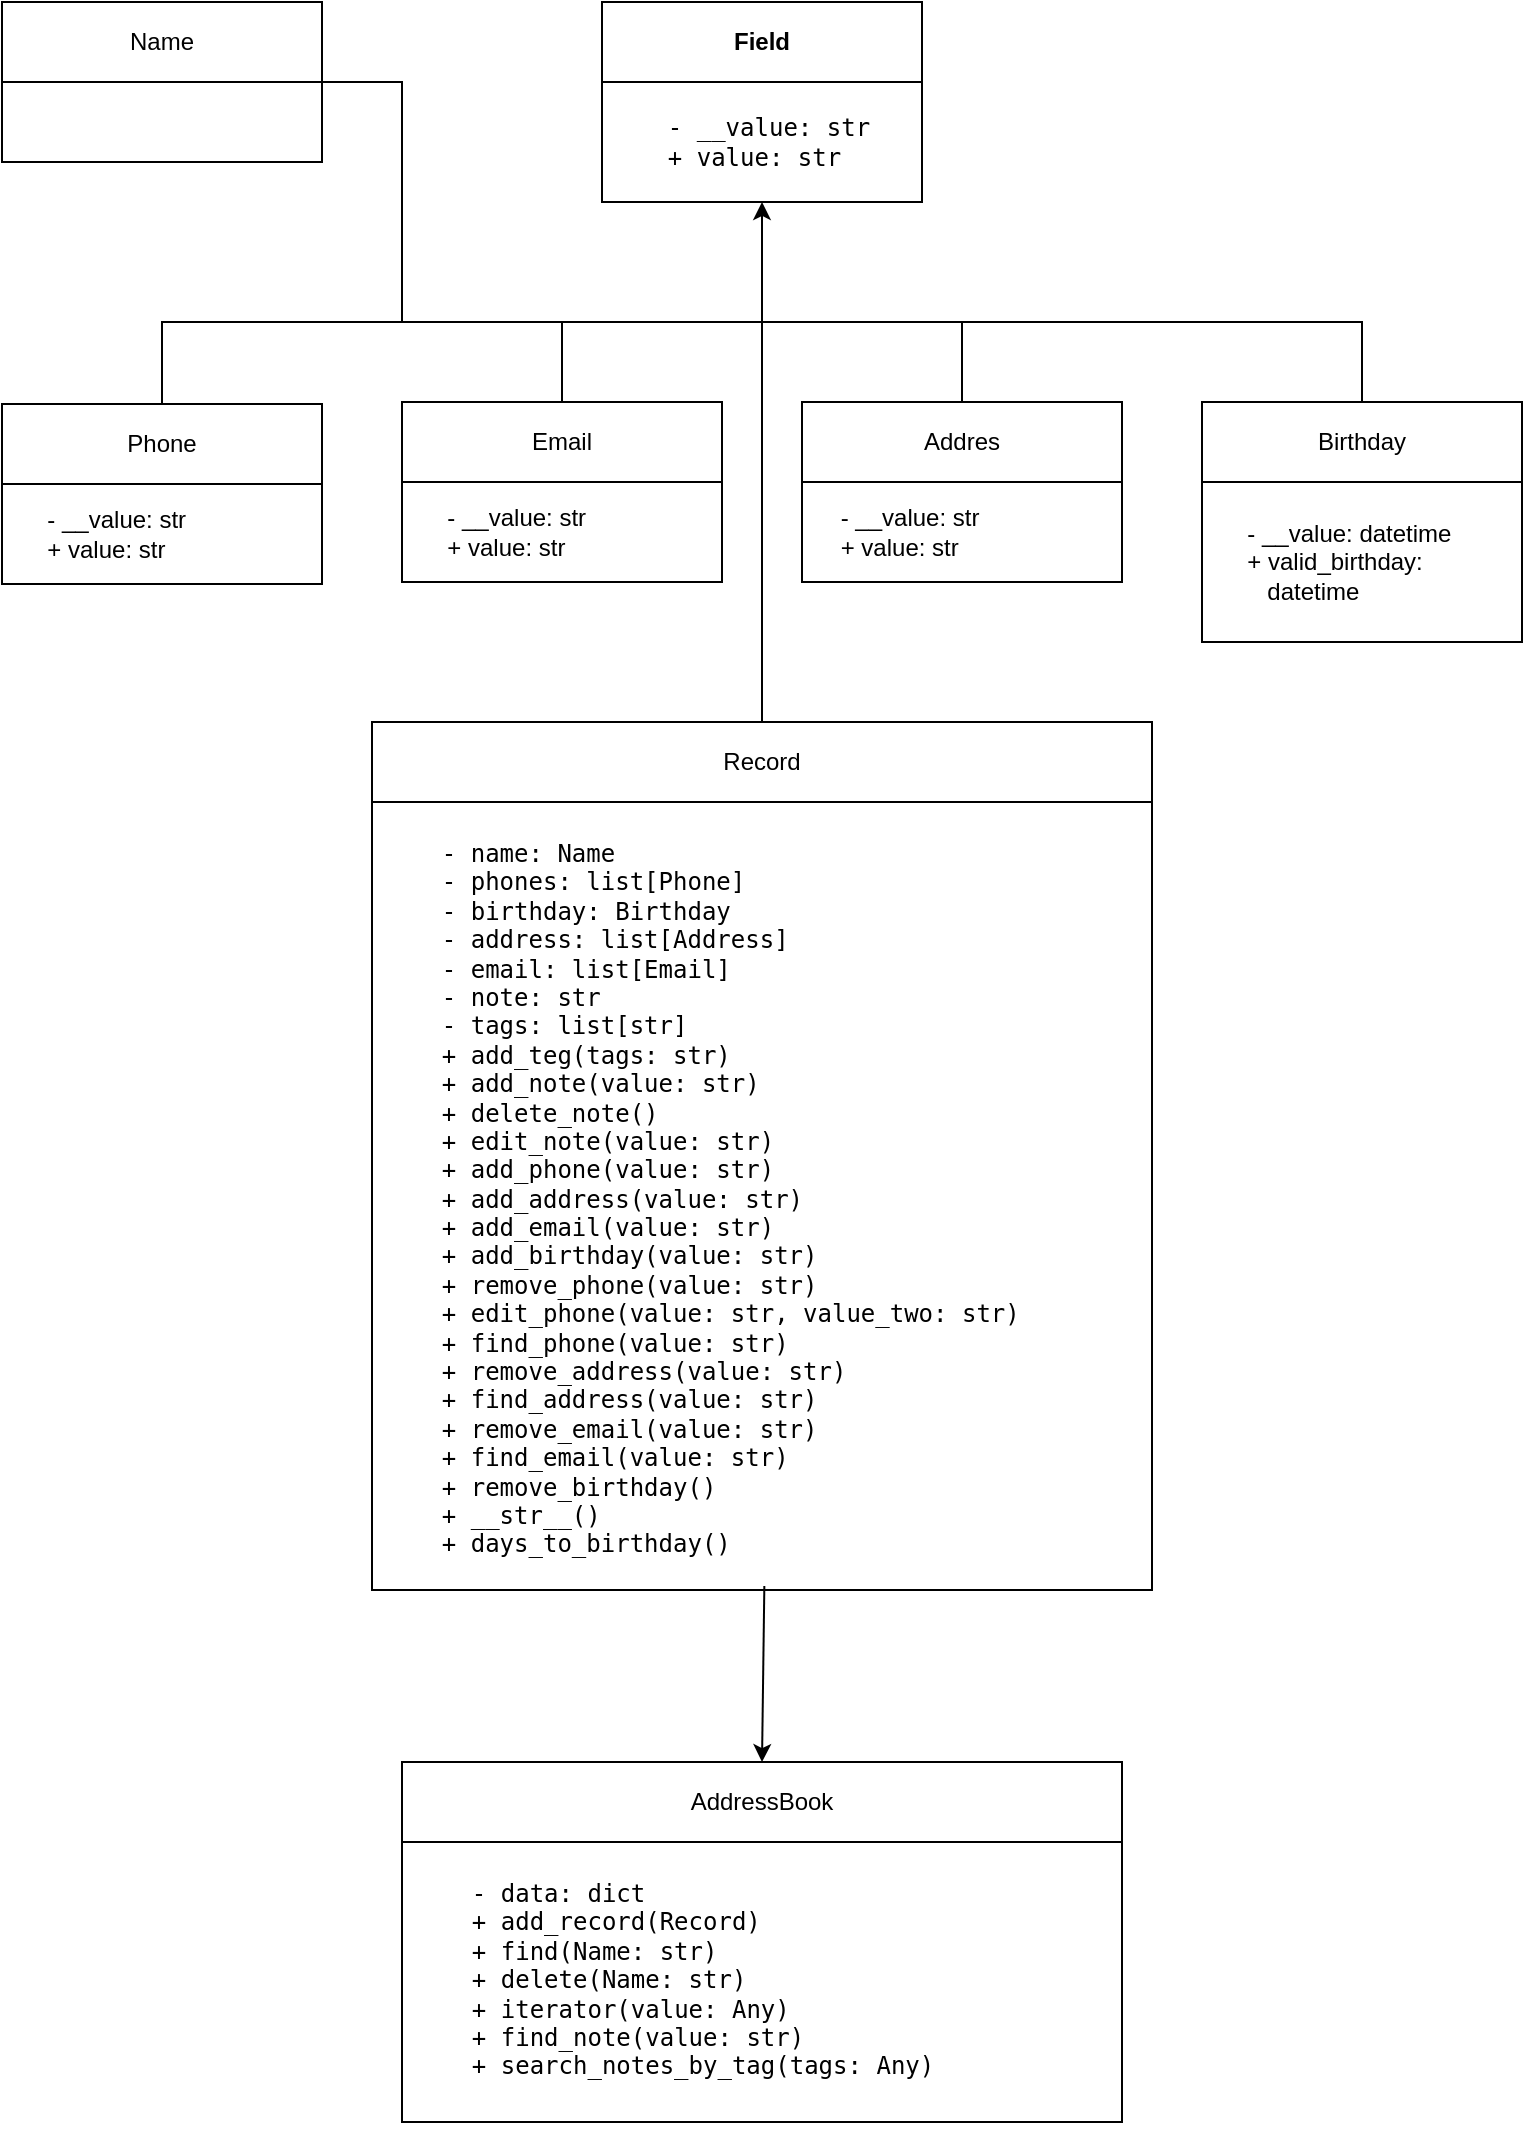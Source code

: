 <mxfile version="24.2.8" type="device">
  <diagram name="Страница — 1" id="ro29IQf7_AkWIgPeUdvA">
    <mxGraphModel dx="819" dy="447" grid="1" gridSize="10" guides="1" tooltips="1" connect="1" arrows="1" fold="1" page="1" pageScale="1" pageWidth="827" pageHeight="1169" math="0" shadow="0">
      <root>
        <mxCell id="0" />
        <mxCell id="1" parent="0" />
        <mxCell id="DXjWgc2SoPV91EN-b-Zf-18" value="Name" style="swimlane;fontStyle=0;childLayout=stackLayout;horizontal=1;startSize=40;horizontalStack=0;resizeParent=1;resizeParentMax=0;resizeLast=0;collapsible=1;marginBottom=0;whiteSpace=wrap;html=1;" parent="1" vertex="1">
          <mxGeometry x="40" y="40" width="160" height="80" as="geometry" />
        </mxCell>
        <mxCell id="DXjWgc2SoPV91EN-b-Zf-22" value="Phone" style="swimlane;fontStyle=0;childLayout=stackLayout;horizontal=1;startSize=40;horizontalStack=0;resizeParent=1;resizeParentMax=0;resizeLast=0;collapsible=1;marginBottom=0;whiteSpace=wrap;html=1;" parent="1" vertex="1">
          <mxGeometry x="40" y="241" width="160" height="90" as="geometry" />
        </mxCell>
        <mxCell id="DXjWgc2SoPV91EN-b-Zf-24" value="&amp;nbsp;&amp;nbsp;&amp;nbsp;&amp;nbsp; - __value: str&lt;br&gt;&amp;nbsp;&amp;nbsp;&amp;nbsp;&amp;nbsp; + value: str" style="text;strokeColor=none;fillColor=none;align=left;verticalAlign=middle;spacingLeft=4;spacingRight=4;overflow=hidden;points=[[0,0.5],[1,0.5]];portConstraint=eastwest;rotatable=0;whiteSpace=wrap;html=1;" parent="DXjWgc2SoPV91EN-b-Zf-22" vertex="1">
          <mxGeometry y="40" width="160" height="50" as="geometry" />
        </mxCell>
        <mxCell id="DXjWgc2SoPV91EN-b-Zf-28" value="Email" style="swimlane;fontStyle=0;childLayout=stackLayout;horizontal=1;startSize=40;horizontalStack=0;resizeParent=1;resizeParentMax=0;resizeLast=0;collapsible=1;marginBottom=0;whiteSpace=wrap;html=1;" parent="1" vertex="1">
          <mxGeometry x="240" y="240" width="160" height="90" as="geometry" />
        </mxCell>
        <mxCell id="DXjWgc2SoPV91EN-b-Zf-30" value="&amp;nbsp;&amp;nbsp;&amp;nbsp;&amp;nbsp; - __value: str&lt;br&gt;&amp;nbsp;&amp;nbsp;&amp;nbsp;&amp;nbsp; + value: str" style="text;strokeColor=none;fillColor=none;align=left;verticalAlign=middle;spacingLeft=4;spacingRight=4;overflow=hidden;points=[[0,0.5],[1,0.5]];portConstraint=eastwest;rotatable=0;whiteSpace=wrap;html=1;" parent="DXjWgc2SoPV91EN-b-Zf-28" vertex="1">
          <mxGeometry y="40" width="160" height="50" as="geometry" />
        </mxCell>
        <mxCell id="DXjWgc2SoPV91EN-b-Zf-32" value="Addres" style="swimlane;fontStyle=0;childLayout=stackLayout;horizontal=1;startSize=40;horizontalStack=0;resizeParent=1;resizeParentMax=0;resizeLast=0;collapsible=1;marginBottom=0;whiteSpace=wrap;html=1;" parent="1" vertex="1">
          <mxGeometry x="440" y="240" width="160" height="90" as="geometry" />
        </mxCell>
        <mxCell id="DXjWgc2SoPV91EN-b-Zf-34" value="&amp;nbsp;&amp;nbsp;&amp;nbsp; - __value: str&lt;br&gt;&amp;nbsp;&amp;nbsp;&amp;nbsp; + value: str" style="text;strokeColor=none;fillColor=none;align=left;verticalAlign=middle;spacingLeft=4;spacingRight=4;overflow=hidden;points=[[0,0.5],[1,0.5]];portConstraint=eastwest;rotatable=0;whiteSpace=wrap;html=1;" parent="DXjWgc2SoPV91EN-b-Zf-32" vertex="1">
          <mxGeometry y="40" width="160" height="50" as="geometry" />
        </mxCell>
        <mxCell id="DXjWgc2SoPV91EN-b-Zf-36" value="Field" style="swimlane;childLayout=stackLayout;horizontal=1;startSize=40;horizontalStack=0;resizeParent=1;resizeParentMax=0;resizeLast=0;collapsible=1;marginBottom=0;whiteSpace=wrap;html=1;" parent="1" vertex="1">
          <mxGeometry x="340" y="40" width="160" height="100" as="geometry" />
        </mxCell>
        <mxCell id="DXjWgc2SoPV91EN-b-Zf-38" value="&lt;pre&gt;&lt;code class=&quot;!whitespace-pre hljs language-plantuml&quot;&gt;    - __value: str&lt;br/&gt;    + value: str&lt;/code&gt;&lt;/pre&gt;" style="text;strokeColor=none;fillColor=none;align=left;verticalAlign=middle;spacingLeft=4;spacingRight=4;overflow=hidden;points=[[0,0.5],[1,0.5]];portConstraint=eastwest;rotatable=0;whiteSpace=wrap;html=1;spacing=0;" parent="DXjWgc2SoPV91EN-b-Zf-36" vertex="1">
          <mxGeometry y="40" width="160" height="60" as="geometry" />
        </mxCell>
        <mxCell id="DXjWgc2SoPV91EN-b-Zf-40" value="Birthday" style="swimlane;fontStyle=0;childLayout=stackLayout;horizontal=1;startSize=40;horizontalStack=0;resizeParent=1;resizeParentMax=0;resizeLast=0;collapsible=1;marginBottom=0;whiteSpace=wrap;html=1;" parent="1" vertex="1">
          <mxGeometry x="640" y="240" width="160" height="120" as="geometry" />
        </mxCell>
        <mxCell id="DXjWgc2SoPV91EN-b-Zf-42" value="&amp;nbsp;&amp;nbsp;&amp;nbsp;&amp;nbsp; - __value: datetime&lt;br&gt;&amp;nbsp;&amp;nbsp;&amp;nbsp;&amp;nbsp; + valid_birthday:&lt;br&gt;&amp;nbsp;&amp;nbsp;&amp;nbsp;&amp;nbsp;&amp;nbsp;&amp;nbsp;&amp;nbsp; datetime" style="text;strokeColor=none;fillColor=none;align=left;verticalAlign=middle;spacingLeft=4;spacingRight=4;overflow=hidden;points=[[0,0.5],[1,0.5]];portConstraint=eastwest;rotatable=0;whiteSpace=wrap;html=1;" parent="DXjWgc2SoPV91EN-b-Zf-40" vertex="1">
          <mxGeometry y="40" width="160" height="80" as="geometry" />
        </mxCell>
        <mxCell id="DXjWgc2SoPV91EN-b-Zf-48" value="" style="endArrow=none;html=1;rounded=0;entryX=0.5;entryY=0;entryDx=0;entryDy=0;" parent="1" target="DXjWgc2SoPV91EN-b-Zf-40" edge="1">
          <mxGeometry width="50" height="50" relative="1" as="geometry">
            <mxPoint x="420" y="200" as="sourcePoint" />
            <mxPoint x="440" y="310" as="targetPoint" />
            <Array as="points">
              <mxPoint x="720" y="200" />
            </Array>
          </mxGeometry>
        </mxCell>
        <mxCell id="DXjWgc2SoPV91EN-b-Zf-49" value="" style="endArrow=classic;html=1;rounded=0;" parent="1" target="DXjWgc2SoPV91EN-b-Zf-38" edge="1">
          <mxGeometry width="50" height="50" relative="1" as="geometry">
            <mxPoint x="420" y="200" as="sourcePoint" />
            <mxPoint x="440" y="310" as="targetPoint" />
          </mxGeometry>
        </mxCell>
        <mxCell id="DXjWgc2SoPV91EN-b-Zf-51" value="" style="endArrow=none;html=1;rounded=0;exitX=0.5;exitY=0;exitDx=0;exitDy=0;" parent="1" source="DXjWgc2SoPV91EN-b-Zf-22" edge="1">
          <mxGeometry width="50" height="50" relative="1" as="geometry">
            <mxPoint x="390" y="360" as="sourcePoint" />
            <mxPoint x="420" y="200" as="targetPoint" />
            <Array as="points">
              <mxPoint x="120" y="200" />
            </Array>
          </mxGeometry>
        </mxCell>
        <mxCell id="DXjWgc2SoPV91EN-b-Zf-52" value="" style="endArrow=none;html=1;rounded=0;entryX=0.5;entryY=0;entryDx=0;entryDy=0;" parent="1" target="DXjWgc2SoPV91EN-b-Zf-28" edge="1">
          <mxGeometry width="50" height="50" relative="1" as="geometry">
            <mxPoint x="320" y="200" as="sourcePoint" />
            <mxPoint x="440" y="310" as="targetPoint" />
          </mxGeometry>
        </mxCell>
        <mxCell id="DXjWgc2SoPV91EN-b-Zf-53" value="" style="endArrow=none;html=1;rounded=0;" parent="1" source="DXjWgc2SoPV91EN-b-Zf-32" edge="1">
          <mxGeometry width="50" height="50" relative="1" as="geometry">
            <mxPoint x="390" y="360" as="sourcePoint" />
            <mxPoint x="520" y="200" as="targetPoint" />
          </mxGeometry>
        </mxCell>
        <mxCell id="DXjWgc2SoPV91EN-b-Zf-54" value="" style="endArrow=none;html=1;rounded=0;exitX=1;exitY=0.5;exitDx=0;exitDy=0;" parent="1" source="DXjWgc2SoPV91EN-b-Zf-18" edge="1">
          <mxGeometry width="50" height="50" relative="1" as="geometry">
            <mxPoint x="390" y="360" as="sourcePoint" />
            <mxPoint x="240" y="200" as="targetPoint" />
            <Array as="points">
              <mxPoint x="240" y="80" />
            </Array>
          </mxGeometry>
        </mxCell>
        <mxCell id="DXjWgc2SoPV91EN-b-Zf-65" value="&lt;div&gt;Record&lt;/div&gt;" style="swimlane;fontStyle=0;childLayout=stackLayout;horizontal=1;startSize=40;fillColor=none;horizontalStack=0;resizeParent=1;resizeParentMax=0;resizeLast=0;collapsible=1;marginBottom=0;whiteSpace=wrap;html=1;" parent="1" vertex="1">
          <mxGeometry x="225" y="400" width="390" height="434" as="geometry" />
        </mxCell>
        <mxCell id="DXjWgc2SoPV91EN-b-Zf-66" value="&lt;pre&gt;&lt;code class=&quot;!whitespace-pre hljs language-plantuml&quot;&gt;    - name: Name&lt;br&gt;    - phones: list[Phone]&lt;br&gt;    - birthday: Birthday&lt;br&gt;    - address: list[Address]&lt;br&gt;    - email: list[Email]&lt;br&gt;    - note: str&lt;br&gt;    - tags: list[str]&lt;br&gt;    + add_teg(tags: str)&lt;br&gt;    + add_note(value: str)&lt;br&gt;    + delete_note()&lt;br&gt;    + edit_note(value: str)&lt;br&gt;    + add_phone(value: str)&lt;br&gt;    + add_address(value: str)&lt;br&gt;    + add_email(value: str)&lt;br&gt;    + add_birthday(value: str)&lt;br&gt;    + remove_phone(value: str)&lt;br&gt;    + edit_phone(value: str, value_two: str)&lt;br&gt;    + find_phone(value: str)&lt;br&gt;    + remove_address(value: str)&lt;br&gt;    + find_address(value: str)&lt;br&gt;    + remove_email(value: str)&lt;br&gt;    + find_email(value: str)&lt;br&gt;    + remove_birthday()&lt;br&gt;    + __str__()&lt;br&gt;    + days_to_birthday()&lt;/code&gt;&lt;/pre&gt;" style="text;strokeColor=none;fillColor=none;align=left;verticalAlign=top;spacingLeft=4;spacingRight=4;overflow=hidden;rotatable=0;points=[[0,0.5],[1,0.5]];portConstraint=eastwest;whiteSpace=wrap;html=1;" parent="DXjWgc2SoPV91EN-b-Zf-65" vertex="1">
          <mxGeometry y="40" width="390" height="394" as="geometry" />
        </mxCell>
        <mxCell id="HgAvSilwiqMf5X7QeMsC-8" value="AddressBook" style="swimlane;fontStyle=0;childLayout=stackLayout;horizontal=1;startSize=40;fillColor=none;horizontalStack=0;resizeParent=1;resizeParentMax=0;resizeLast=0;collapsible=1;marginBottom=0;whiteSpace=wrap;html=1;" vertex="1" parent="1">
          <mxGeometry x="240" y="920" width="360" height="180" as="geometry" />
        </mxCell>
        <mxCell id="HgAvSilwiqMf5X7QeMsC-9" value="&lt;pre&gt;&lt;code class=&quot;!whitespace-pre hljs language-sql&quot;&gt;    &lt;span class=&quot;hljs-operator&quot;&gt;-&lt;/span&gt; data: dict&lt;br&gt;    &lt;span class=&quot;hljs-operator&quot;&gt;+&lt;/span&gt; add_record(Record)&lt;br&gt;    &lt;span class=&quot;hljs-operator&quot;&gt;+&lt;/span&gt; find(Name: str)&lt;br&gt;    &lt;span class=&quot;hljs-operator&quot;&gt;+&lt;/span&gt; &lt;span class=&quot;hljs-keyword&quot;&gt;delete&lt;/span&gt;(Name: str)&lt;br&gt;    &lt;span class=&quot;hljs-operator&quot;&gt;+&lt;/span&gt; iterator(&lt;span class=&quot;hljs-keyword&quot;&gt;value&lt;/span&gt;: &lt;span class=&quot;hljs-keyword&quot;&gt;Any&lt;/span&gt;)&lt;br&gt;    &lt;span class=&quot;hljs-operator&quot;&gt;+&lt;/span&gt; find_note(&lt;span class=&quot;hljs-keyword&quot;&gt;value&lt;/span&gt;: str)&lt;br&gt;    &lt;span class=&quot;hljs-operator&quot;&gt;+&lt;/span&gt; search_notes_by_tag(tags: &lt;span class=&quot;hljs-keyword&quot;&gt;Any&lt;/span&gt;)&lt;/code&gt;&lt;/pre&gt;" style="text;strokeColor=none;fillColor=none;align=left;verticalAlign=top;spacingLeft=4;spacingRight=4;overflow=hidden;rotatable=0;points=[[0,0.5],[1,0.5]];portConstraint=eastwest;whiteSpace=wrap;html=1;" vertex="1" parent="HgAvSilwiqMf5X7QeMsC-8">
          <mxGeometry y="40" width="360" height="140" as="geometry" />
        </mxCell>
        <mxCell id="HgAvSilwiqMf5X7QeMsC-16" value="" style="endArrow=none;html=1;rounded=0;exitX=0.5;exitY=0;exitDx=0;exitDy=0;" edge="1" parent="1" source="DXjWgc2SoPV91EN-b-Zf-65">
          <mxGeometry width="50" height="50" relative="1" as="geometry">
            <mxPoint x="390" y="270" as="sourcePoint" />
            <mxPoint x="420" y="200" as="targetPoint" />
          </mxGeometry>
        </mxCell>
        <mxCell id="HgAvSilwiqMf5X7QeMsC-18" value="" style="endArrow=classic;html=1;rounded=0;exitX=0.503;exitY=0.995;exitDx=0;exitDy=0;exitPerimeter=0;entryX=0.5;entryY=0;entryDx=0;entryDy=0;" edge="1" parent="1" source="DXjWgc2SoPV91EN-b-Zf-66" target="HgAvSilwiqMf5X7QeMsC-8">
          <mxGeometry width="50" height="50" relative="1" as="geometry">
            <mxPoint x="390" y="940" as="sourcePoint" />
            <mxPoint x="440" y="890" as="targetPoint" />
          </mxGeometry>
        </mxCell>
      </root>
    </mxGraphModel>
  </diagram>
</mxfile>
